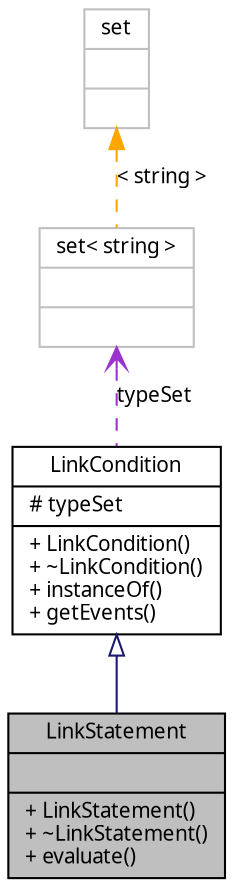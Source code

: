 digraph G
{
  edge [fontname="FreeSans.ttf",fontsize=10,labelfontname="FreeSans.ttf",labelfontsize=10];
  node [fontname="FreeSans.ttf",fontsize=10,shape=record];
  Node1 [label="{LinkStatement\n||+ LinkStatement()\l+ ~LinkStatement()\l+ evaluate()\l}",height=0.2,width=0.4,color="black", fillcolor="grey75", style="filled" fontcolor="black"];
  Node2 -> Node1 [dir=back,color="midnightblue",fontsize=10,style="solid",arrowtail="empty",fontname="FreeSans.ttf"];
  Node2 [label="{LinkCondition\n|# typeSet\l|+ LinkCondition()\l+ ~LinkCondition()\l+ instanceOf()\l+ getEvents()\l}",height=0.2,width=0.4,color="black", fillcolor="white", style="filled",URL="$classbr_1_1pucrio_1_1telemidia_1_1ginga_1_1ncl_1_1model_1_1link_1_1LinkCondition.html"];
  Node3 -> Node2 [dir=back,color="darkorchid3",fontsize=10,style="dashed",label="typeSet",arrowtail="open",fontname="FreeSans.ttf"];
  Node3 [label="{set\< string \>\n||}",height=0.2,width=0.4,color="grey75", fillcolor="white", style="filled"];
  Node4 -> Node3 [dir=back,color="orange",fontsize=10,style="dashed",label="\< string \>",fontname="FreeSans.ttf"];
  Node4 [label="{set\n||}",height=0.2,width=0.4,color="grey75", fillcolor="white", style="filled",tooltip="STL class."];
}
